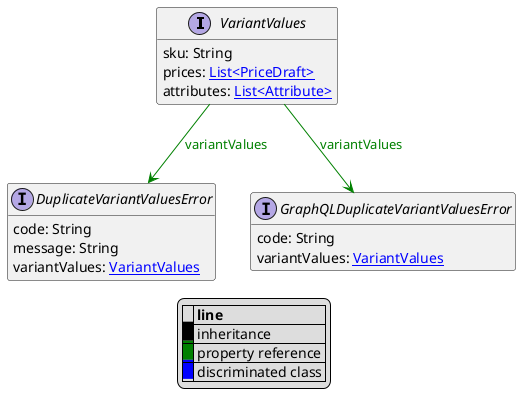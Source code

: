@startuml

hide empty fields
hide empty methods
legend
|= |= line |
|<back:black>   </back>| inheritance |
|<back:green>   </back>| property reference |
|<back:blue>   </back>| discriminated class |
endlegend
interface VariantValues [[VariantValues.svg]]  {
    sku: String
    prices: [[PriceDraft.svg List<PriceDraft>]]
    attributes: [[Attribute.svg List<Attribute>]]
}



interface DuplicateVariantValuesError [[DuplicateVariantValuesError.svg]]  {
    code: String
    message: String
    variantValues: [[VariantValues.svg VariantValues]]
}
interface GraphQLDuplicateVariantValuesError [[GraphQLDuplicateVariantValuesError.svg]]  {
    code: String
    variantValues: [[VariantValues.svg VariantValues]]
}

VariantValues --> DuplicateVariantValuesError #green;text:green : "variantValues"
VariantValues --> GraphQLDuplicateVariantValuesError #green;text:green : "variantValues"
@enduml
